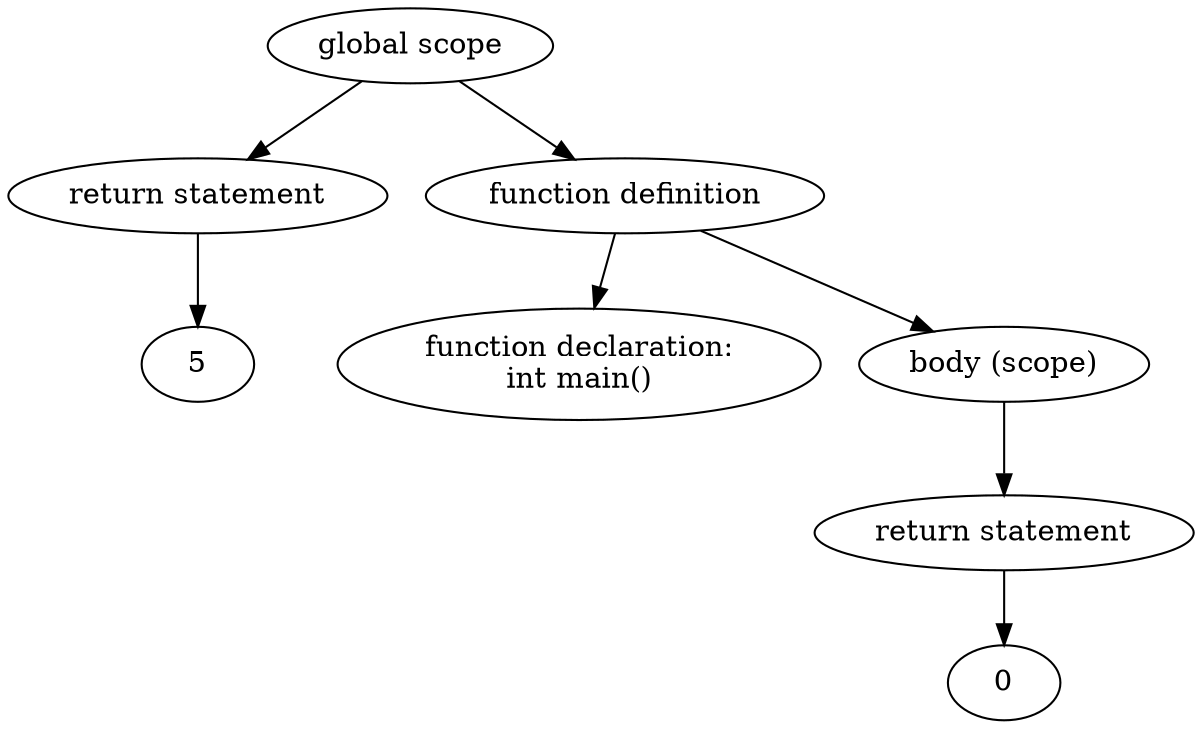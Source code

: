 digraph "Abstract Syntax Tree" {
	140480002133728 [label=5]
	140480002253008 -> 140480002133728
	140480002253008 [label="return statement"]
	140480002130800 -> 140480002253008
	140480002255600 [label="function declaration:
int main()"]
	140480002254064 -> 140480002255600
	140480002256704 [label=0]
	140480002253680 -> 140480002256704
	140480002253680 [label="return statement"]
	140480002256800 -> 140480002253680
	140480002256800 [label="body (scope)"]
	140480002254064 -> 140480002256800
	140480002254064 [label="function definition"]
	140480002130800 -> 140480002254064
	140480002130800 [label="global scope"]
}
